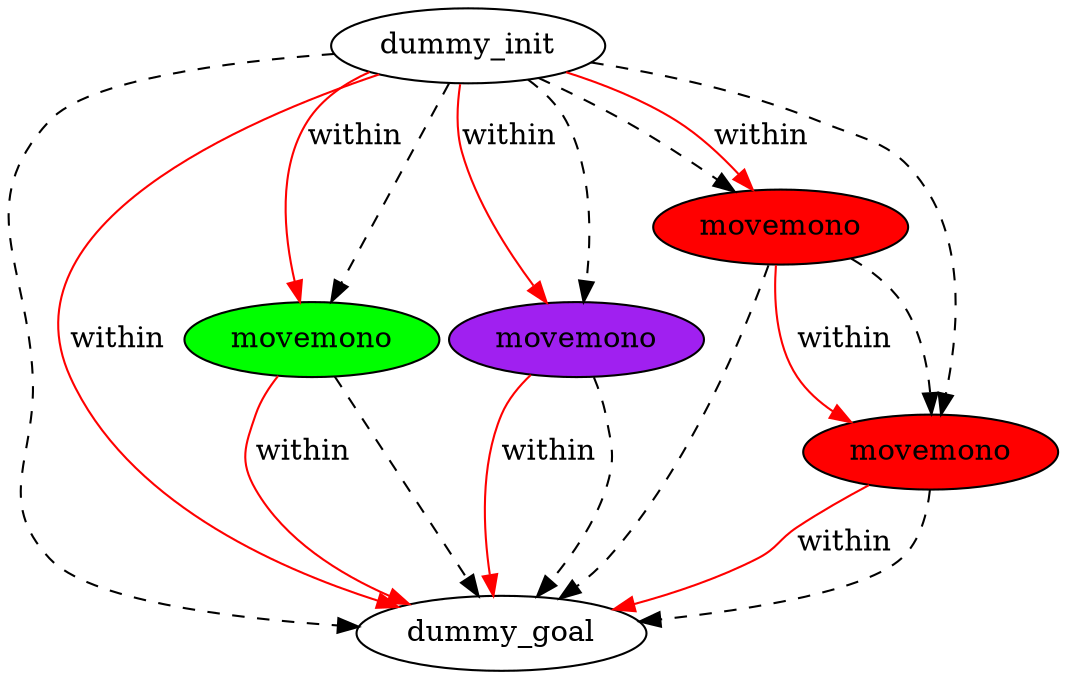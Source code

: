 digraph {
	"7458d92c-a1da-7c7a-9b88-26edff4a9185" [label=dummy_init fillcolor=white style=filled]
	"bffbce28-7933-ea49-2c7c-41067d845537" [label=dummy_goal fillcolor=white style=filled]
	"5ba62f73-e9c4-1f0d-2fe6-8a5219a7361b" [label=movemono fillcolor=red style=filled]
	"44f4d74f-c629-9ca6-6d07-67746bc5bcd4" [label=movemono fillcolor=green style=filled]
	"517fd316-20e5-8866-6338-0b421887fa69" [label=movemono fillcolor=purple style=filled]
	"afb144b5-624d-2ff7-81c8-d068931e5f89" [label=movemono fillcolor=red style=filled]
	"7458d92c-a1da-7c7a-9b88-26edff4a9185" -> "afb144b5-624d-2ff7-81c8-d068931e5f89" [color=black style=dashed]
	"7458d92c-a1da-7c7a-9b88-26edff4a9185" -> "bffbce28-7933-ea49-2c7c-41067d845537" [color=black style=dashed]
	"517fd316-20e5-8866-6338-0b421887fa69" -> "bffbce28-7933-ea49-2c7c-41067d845537" [color=black style=dashed]
	"afb144b5-624d-2ff7-81c8-d068931e5f89" -> "bffbce28-7933-ea49-2c7c-41067d845537" [color=black style=dashed]
	"7458d92c-a1da-7c7a-9b88-26edff4a9185" -> "517fd316-20e5-8866-6338-0b421887fa69" [color=black style=dashed]
	"7458d92c-a1da-7c7a-9b88-26edff4a9185" -> "5ba62f73-e9c4-1f0d-2fe6-8a5219a7361b" [color=black style=dashed]
	"7458d92c-a1da-7c7a-9b88-26edff4a9185" -> "44f4d74f-c629-9ca6-6d07-67746bc5bcd4" [color=black style=dashed]
	"44f4d74f-c629-9ca6-6d07-67746bc5bcd4" -> "bffbce28-7933-ea49-2c7c-41067d845537" [color=black style=dashed]
	"5ba62f73-e9c4-1f0d-2fe6-8a5219a7361b" -> "bffbce28-7933-ea49-2c7c-41067d845537" [color=black style=dashed]
	"afb144b5-624d-2ff7-81c8-d068931e5f89" -> "5ba62f73-e9c4-1f0d-2fe6-8a5219a7361b" [color=black style=dashed]
	"7458d92c-a1da-7c7a-9b88-26edff4a9185" -> "afb144b5-624d-2ff7-81c8-d068931e5f89" [label=within color=red]
	"afb144b5-624d-2ff7-81c8-d068931e5f89" -> "5ba62f73-e9c4-1f0d-2fe6-8a5219a7361b" [label=within color=red]
	"7458d92c-a1da-7c7a-9b88-26edff4a9185" -> "44f4d74f-c629-9ca6-6d07-67746bc5bcd4" [label=within color=red]
	"5ba62f73-e9c4-1f0d-2fe6-8a5219a7361b" -> "bffbce28-7933-ea49-2c7c-41067d845537" [label=within color=red]
	"517fd316-20e5-8866-6338-0b421887fa69" -> "bffbce28-7933-ea49-2c7c-41067d845537" [label=within color=red]
	"7458d92c-a1da-7c7a-9b88-26edff4a9185" -> "bffbce28-7933-ea49-2c7c-41067d845537" [label=within color=red]
	"7458d92c-a1da-7c7a-9b88-26edff4a9185" -> "517fd316-20e5-8866-6338-0b421887fa69" [label=within color=red]
	"44f4d74f-c629-9ca6-6d07-67746bc5bcd4" -> "bffbce28-7933-ea49-2c7c-41067d845537" [label=within color=red]
}
